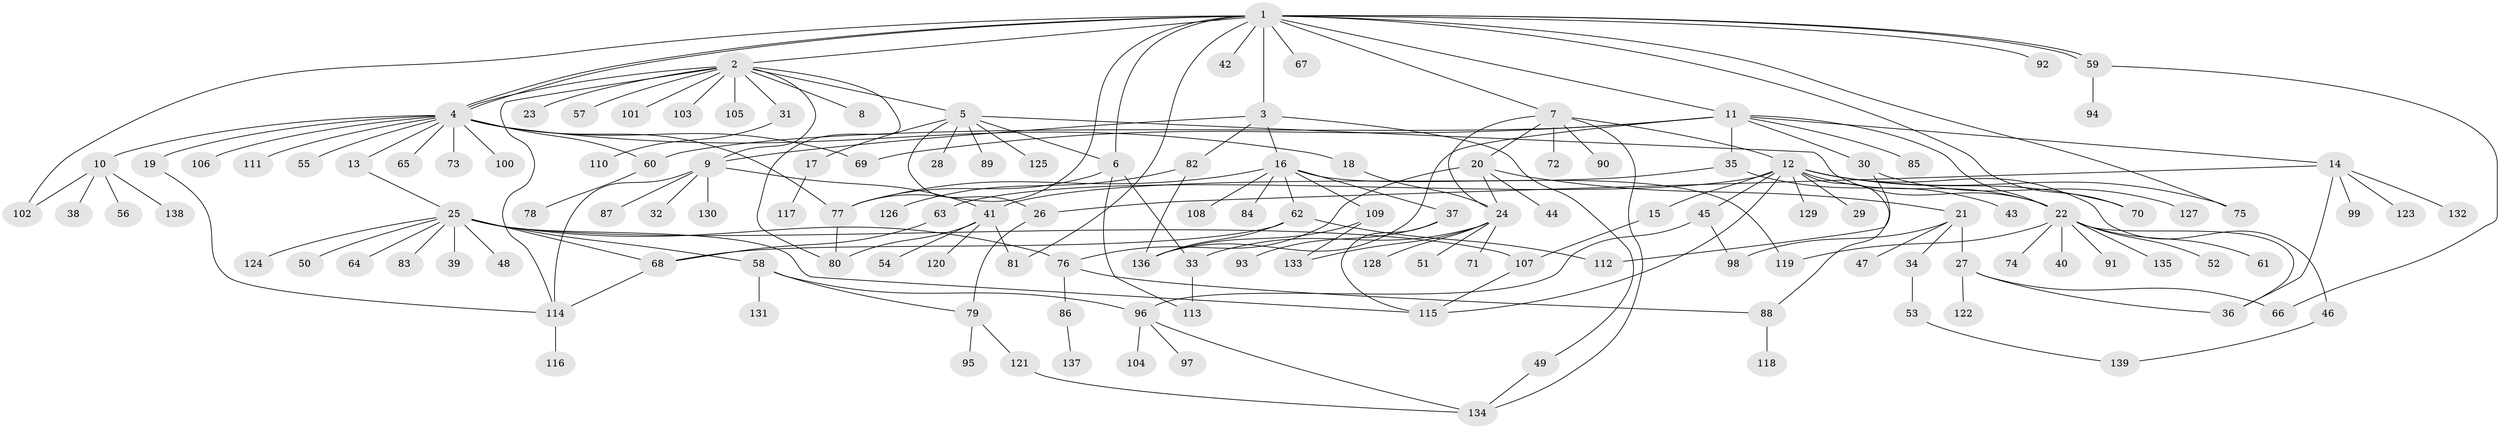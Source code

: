 // coarse degree distribution, {4: 0.09722222222222222, 2: 0.18055555555555555, 9: 0.041666666666666664, 1: 0.375, 8: 0.013888888888888888, 5: 0.06944444444444445, 12: 0.013888888888888888, 7: 0.027777777777777776, 3: 0.125, 11: 0.013888888888888888, 13: 0.013888888888888888, 6: 0.027777777777777776}
// Generated by graph-tools (version 1.1) at 2025/36/03/04/25 23:36:50]
// undirected, 139 vertices, 189 edges
graph export_dot {
  node [color=gray90,style=filled];
  1;
  2;
  3;
  4;
  5;
  6;
  7;
  8;
  9;
  10;
  11;
  12;
  13;
  14;
  15;
  16;
  17;
  18;
  19;
  20;
  21;
  22;
  23;
  24;
  25;
  26;
  27;
  28;
  29;
  30;
  31;
  32;
  33;
  34;
  35;
  36;
  37;
  38;
  39;
  40;
  41;
  42;
  43;
  44;
  45;
  46;
  47;
  48;
  49;
  50;
  51;
  52;
  53;
  54;
  55;
  56;
  57;
  58;
  59;
  60;
  61;
  62;
  63;
  64;
  65;
  66;
  67;
  68;
  69;
  70;
  71;
  72;
  73;
  74;
  75;
  76;
  77;
  78;
  79;
  80;
  81;
  82;
  83;
  84;
  85;
  86;
  87;
  88;
  89;
  90;
  91;
  92;
  93;
  94;
  95;
  96;
  97;
  98;
  99;
  100;
  101;
  102;
  103;
  104;
  105;
  106;
  107;
  108;
  109;
  110;
  111;
  112;
  113;
  114;
  115;
  116;
  117;
  118;
  119;
  120;
  121;
  122;
  123;
  124;
  125;
  126;
  127;
  128;
  129;
  130;
  131;
  132;
  133;
  134;
  135;
  136;
  137;
  138;
  139;
  1 -- 2;
  1 -- 3;
  1 -- 4;
  1 -- 4;
  1 -- 6;
  1 -- 7;
  1 -- 11;
  1 -- 42;
  1 -- 59;
  1 -- 59;
  1 -- 67;
  1 -- 70;
  1 -- 75;
  1 -- 77;
  1 -- 81;
  1 -- 92;
  1 -- 102;
  2 -- 4;
  2 -- 5;
  2 -- 8;
  2 -- 9;
  2 -- 23;
  2 -- 31;
  2 -- 57;
  2 -- 80;
  2 -- 101;
  2 -- 103;
  2 -- 105;
  2 -- 114;
  3 -- 9;
  3 -- 16;
  3 -- 49;
  3 -- 82;
  4 -- 10;
  4 -- 13;
  4 -- 18;
  4 -- 19;
  4 -- 55;
  4 -- 60;
  4 -- 65;
  4 -- 69;
  4 -- 73;
  4 -- 77;
  4 -- 100;
  4 -- 106;
  4 -- 111;
  5 -- 6;
  5 -- 17;
  5 -- 22;
  5 -- 26;
  5 -- 28;
  5 -- 89;
  5 -- 125;
  6 -- 33;
  6 -- 77;
  6 -- 113;
  7 -- 12;
  7 -- 20;
  7 -- 24;
  7 -- 72;
  7 -- 90;
  7 -- 134;
  9 -- 32;
  9 -- 41;
  9 -- 87;
  9 -- 114;
  9 -- 130;
  10 -- 38;
  10 -- 56;
  10 -- 102;
  10 -- 138;
  11 -- 14;
  11 -- 22;
  11 -- 30;
  11 -- 35;
  11 -- 60;
  11 -- 69;
  11 -- 85;
  11 -- 136;
  12 -- 15;
  12 -- 22;
  12 -- 29;
  12 -- 45;
  12 -- 46;
  12 -- 63;
  12 -- 70;
  12 -- 75;
  12 -- 88;
  12 -- 115;
  12 -- 129;
  13 -- 25;
  14 -- 26;
  14 -- 36;
  14 -- 99;
  14 -- 123;
  14 -- 132;
  15 -- 107;
  16 -- 37;
  16 -- 62;
  16 -- 77;
  16 -- 84;
  16 -- 108;
  16 -- 109;
  16 -- 119;
  17 -- 117;
  18 -- 24;
  19 -- 114;
  20 -- 21;
  20 -- 24;
  20 -- 44;
  20 -- 76;
  21 -- 27;
  21 -- 34;
  21 -- 47;
  21 -- 98;
  22 -- 36;
  22 -- 40;
  22 -- 52;
  22 -- 61;
  22 -- 74;
  22 -- 91;
  22 -- 119;
  22 -- 135;
  24 -- 33;
  24 -- 51;
  24 -- 71;
  24 -- 128;
  24 -- 133;
  25 -- 39;
  25 -- 48;
  25 -- 50;
  25 -- 58;
  25 -- 64;
  25 -- 68;
  25 -- 76;
  25 -- 83;
  25 -- 107;
  25 -- 115;
  25 -- 124;
  26 -- 79;
  27 -- 36;
  27 -- 66;
  27 -- 122;
  30 -- 112;
  30 -- 127;
  31 -- 110;
  33 -- 113;
  34 -- 53;
  35 -- 41;
  35 -- 43;
  37 -- 93;
  37 -- 115;
  41 -- 54;
  41 -- 80;
  41 -- 81;
  41 -- 120;
  45 -- 96;
  45 -- 98;
  46 -- 139;
  49 -- 134;
  53 -- 139;
  58 -- 79;
  58 -- 96;
  58 -- 131;
  59 -- 66;
  59 -- 94;
  60 -- 78;
  62 -- 68;
  62 -- 112;
  62 -- 136;
  63 -- 68;
  68 -- 114;
  76 -- 86;
  76 -- 88;
  77 -- 80;
  79 -- 95;
  79 -- 121;
  82 -- 126;
  82 -- 136;
  86 -- 137;
  88 -- 118;
  96 -- 97;
  96 -- 104;
  96 -- 134;
  107 -- 115;
  109 -- 133;
  109 -- 136;
  114 -- 116;
  121 -- 134;
}
